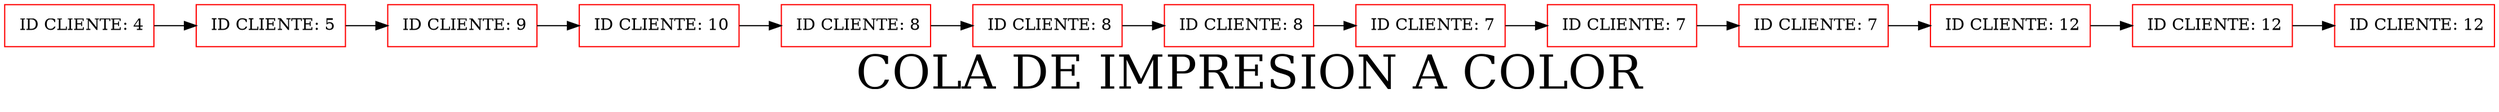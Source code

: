 digraph G { 
node[shape=box, color=red];
label="COLA DE IMPRESION A COLOR";
fontsize = 40;
nodo284720968[label=" ID CLIENTE: 4"]
nodo189568618[label=" ID CLIENTE: 5"]
nodo793589513[label=" ID CLIENTE: 9"]
nodo1313922862[label=" ID CLIENTE: 10"]
nodo495053715[label=" ID CLIENTE: 8"]
nodo1922154895[label=" ID CLIENTE: 8"]
nodo883049899[label=" ID CLIENTE: 8"]
nodo2093176254[label=" ID CLIENTE: 7"]
nodo1854731462[label=" ID CLIENTE: 7"]
nodo317574433[label=" ID CLIENTE: 7"]
nodo885284298[label=" ID CLIENTE: 12"]
nodo1389133897[label=" ID CLIENTE: 12"]
nodo1534030866[label=" ID CLIENTE: 12"]
nodo284720968 -> nodo189568618;
nodo189568618 -> nodo793589513;
nodo793589513 -> nodo1313922862;
nodo1313922862 -> nodo495053715;
nodo495053715 -> nodo1922154895;
nodo1922154895 -> nodo883049899;
nodo883049899 -> nodo2093176254;
nodo2093176254 -> nodo1854731462;
nodo1854731462 -> nodo317574433;
nodo317574433 -> nodo885284298;
nodo885284298 -> nodo1389133897;
nodo1389133897 -> nodo1534030866;
rankdir=LR;
} 
